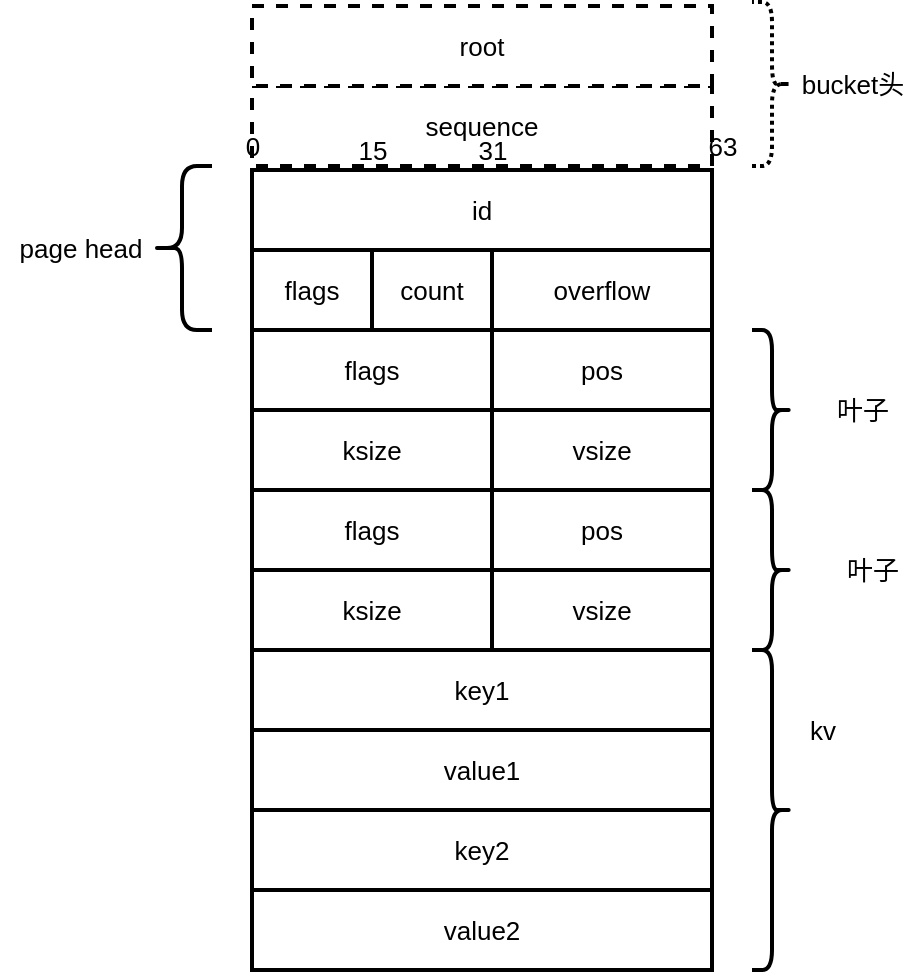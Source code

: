 <mxfile version="13.3.5" type="device" pages="2"><diagram id="wv5Kjn7i7Mspoux5bVUh" name="叶子节点"><mxGraphModel dx="768" dy="491" grid="1" gridSize="10" guides="1" tooltips="1" connect="1" arrows="1" fold="1" page="1" pageScale="1" pageWidth="3300" pageHeight="4681" math="0" shadow="0"><root><mxCell id="0"/><mxCell id="1" parent="0"/><mxCell id="SA_xZcu5x2V8xmhgN_dF-5" value="" style="edgeStyle=orthogonalEdgeStyle;rounded=0;orthogonalLoop=1;jettySize=auto;html=1;fontFamily=Helvetica;strokeWidth=2;fontSize=13;" parent="1" source="SA_xZcu5x2V8xmhgN_dF-1" target="SA_xZcu5x2V8xmhgN_dF-4" edge="1"><mxGeometry relative="1" as="geometry"/></mxCell><mxCell id="SA_xZcu5x2V8xmhgN_dF-13" value="" style="edgeStyle=orthogonalEdgeStyle;rounded=0;orthogonalLoop=1;jettySize=auto;html=1;strokeWidth=2;fontFamily=Helvetica;fontSize=13;" parent="1" source="SA_xZcu5x2V8xmhgN_dF-1" target="SA_xZcu5x2V8xmhgN_dF-12" edge="1"><mxGeometry relative="1" as="geometry"/></mxCell><mxCell id="SA_xZcu5x2V8xmhgN_dF-1" value="flags" style="rounded=0;whiteSpace=wrap;html=1;fontFamily=Helvetica;strokeWidth=2;fontSize=13;" parent="1" vertex="1"><mxGeometry x="160" y="130" width="60" height="40" as="geometry"/></mxCell><mxCell id="SA_xZcu5x2V8xmhgN_dF-17" value="" style="edgeStyle=orthogonalEdgeStyle;rounded=0;orthogonalLoop=1;jettySize=auto;html=1;strokeWidth=2;fontFamily=Helvetica;fontSize=13;" parent="1" source="SA_xZcu5x2V8xmhgN_dF-12" target="SA_xZcu5x2V8xmhgN_dF-16" edge="1"><mxGeometry relative="1" as="geometry"/></mxCell><mxCell id="SA_xZcu5x2V8xmhgN_dF-12" value="flags" style="rounded=0;whiteSpace=wrap;html=1;fontFamily=Helvetica;strokeWidth=2;fontSize=13;" parent="1" vertex="1"><mxGeometry x="160" y="170" width="120" height="40" as="geometry"/></mxCell><mxCell id="SA_xZcu5x2V8xmhgN_dF-16" value="ksize" style="rounded=0;whiteSpace=wrap;html=1;fontFamily=Helvetica;strokeWidth=2;fontSize=13;" parent="1" vertex="1"><mxGeometry x="160" y="210" width="120" height="40" as="geometry"/></mxCell><mxCell id="SA_xZcu5x2V8xmhgN_dF-19" value="" style="edgeStyle=orthogonalEdgeStyle;rounded=0;orthogonalLoop=1;jettySize=auto;html=1;strokeWidth=2;fontFamily=Helvetica;fontSize=13;" parent="1" source="SA_xZcu5x2V8xmhgN_dF-14" target="SA_xZcu5x2V8xmhgN_dF-18" edge="1"><mxGeometry relative="1" as="geometry"/></mxCell><mxCell id="SA_xZcu5x2V8xmhgN_dF-14" value="pos" style="rounded=0;whiteSpace=wrap;html=1;fontFamily=Helvetica;strokeWidth=2;fontSize=13;" parent="1" vertex="1"><mxGeometry x="280" y="170" width="110" height="40" as="geometry"/></mxCell><mxCell id="SA_xZcu5x2V8xmhgN_dF-18" value="vsize" style="rounded=0;whiteSpace=wrap;html=1;fontFamily=Helvetica;strokeWidth=2;fontSize=13;" parent="1" vertex="1"><mxGeometry x="280" y="210" width="110" height="40" as="geometry"/></mxCell><mxCell id="SA_xZcu5x2V8xmhgN_dF-4" value="id" style="rounded=0;whiteSpace=wrap;html=1;fontFamily=Helvetica;strokeWidth=2;fontSize=13;" parent="1" vertex="1"><mxGeometry x="160" y="90" width="230" height="40" as="geometry"/></mxCell><mxCell id="SA_xZcu5x2V8xmhgN_dF-48" value="sequence" style="rounded=0;whiteSpace=wrap;html=1;fontFamily=Helvetica;strokeWidth=2;fontSize=13;dashed=1;" parent="1" vertex="1"><mxGeometry x="160" y="48" width="230" height="40" as="geometry"/></mxCell><mxCell id="SA_xZcu5x2V8xmhgN_dF-50" value="root" style="rounded=0;whiteSpace=wrap;html=1;fontFamily=Helvetica;strokeWidth=2;fontSize=13;dashed=1;" parent="1" vertex="1"><mxGeometry x="160" y="8" width="230" height="40" as="geometry"/></mxCell><mxCell id="SA_xZcu5x2V8xmhgN_dF-2" value="count" style="rounded=0;whiteSpace=wrap;html=1;fontFamily=Helvetica;strokeWidth=2;fontSize=13;" parent="1" vertex="1"><mxGeometry x="220" y="130" width="60" height="40" as="geometry"/></mxCell><mxCell id="SA_xZcu5x2V8xmhgN_dF-6" value="overflow" style="rounded=0;whiteSpace=wrap;html=1;fontFamily=Helvetica;strokeWidth=2;fontSize=13;" parent="1" vertex="1"><mxGeometry x="280" y="130" width="110" height="40" as="geometry"/></mxCell><mxCell id="SA_xZcu5x2V8xmhgN_dF-8" value="0" style="text;html=1;align=center;verticalAlign=middle;resizable=0;points=[];autosize=1;fontSize=13;fontFamily=Helvetica;" parent="1" vertex="1"><mxGeometry x="150" y="68" width="20" height="20" as="geometry"/></mxCell><mxCell id="SA_xZcu5x2V8xmhgN_dF-9" value="63" style="text;html=1;align=center;verticalAlign=middle;resizable=0;points=[];autosize=1;fontSize=13;fontFamily=Helvetica;" parent="1" vertex="1"><mxGeometry x="380" y="68" width="30" height="20" as="geometry"/></mxCell><mxCell id="SA_xZcu5x2V8xmhgN_dF-10" value="15" style="text;html=1;align=center;verticalAlign=middle;resizable=0;points=[];autosize=1;fontSize=13;fontFamily=Helvetica;" parent="1" vertex="1"><mxGeometry x="205" y="70" width="30" height="20" as="geometry"/></mxCell><mxCell id="SA_xZcu5x2V8xmhgN_dF-11" value="31" style="text;html=1;align=center;verticalAlign=middle;resizable=0;points=[];autosize=1;fontSize=13;fontFamily=Helvetica;" parent="1" vertex="1"><mxGeometry x="265" y="70" width="30" height="20" as="geometry"/></mxCell><mxCell id="SA_xZcu5x2V8xmhgN_dF-21" value="" style="edgeStyle=orthogonalEdgeStyle;rounded=0;orthogonalLoop=1;jettySize=auto;html=1;strokeWidth=2;fontFamily=Helvetica;fontSize=13;" parent="1" source="SA_xZcu5x2V8xmhgN_dF-22" target="SA_xZcu5x2V8xmhgN_dF-23" edge="1"><mxGeometry relative="1" as="geometry"/></mxCell><mxCell id="SA_xZcu5x2V8xmhgN_dF-22" value="flags" style="rounded=0;whiteSpace=wrap;html=1;fontFamily=Helvetica;strokeWidth=2;fontSize=13;" parent="1" vertex="1"><mxGeometry x="160" y="250" width="120" height="40" as="geometry"/></mxCell><mxCell id="SA_xZcu5x2V8xmhgN_dF-38" value="" style="edgeStyle=orthogonalEdgeStyle;rounded=0;orthogonalLoop=1;jettySize=auto;html=1;strokeWidth=2;fontFamily=Helvetica;fontSize=13;" parent="1" source="SA_xZcu5x2V8xmhgN_dF-23" target="SA_xZcu5x2V8xmhgN_dF-37" edge="1"><mxGeometry relative="1" as="geometry"/></mxCell><mxCell id="SA_xZcu5x2V8xmhgN_dF-23" value="ksize" style="rounded=0;whiteSpace=wrap;html=1;fontFamily=Helvetica;strokeWidth=2;fontSize=13;" parent="1" vertex="1"><mxGeometry x="160" y="290" width="120" height="40" as="geometry"/></mxCell><mxCell id="SA_xZcu5x2V8xmhgN_dF-40" value="" style="edgeStyle=orthogonalEdgeStyle;rounded=0;orthogonalLoop=1;jettySize=auto;html=1;strokeWidth=2;fontFamily=Helvetica;fontSize=13;" parent="1" source="SA_xZcu5x2V8xmhgN_dF-37" target="SA_xZcu5x2V8xmhgN_dF-39" edge="1"><mxGeometry relative="1" as="geometry"/></mxCell><mxCell id="SA_xZcu5x2V8xmhgN_dF-37" value="key1" style="rounded=0;whiteSpace=wrap;html=1;fontFamily=Helvetica;strokeWidth=2;fontSize=13;" parent="1" vertex="1"><mxGeometry x="160" y="330" width="230" height="40" as="geometry"/></mxCell><mxCell id="SA_xZcu5x2V8xmhgN_dF-42" value="" style="edgeStyle=orthogonalEdgeStyle;rounded=0;orthogonalLoop=1;jettySize=auto;html=1;strokeWidth=2;fontFamily=Helvetica;fontSize=13;" parent="1" source="SA_xZcu5x2V8xmhgN_dF-39" target="SA_xZcu5x2V8xmhgN_dF-41" edge="1"><mxGeometry relative="1" as="geometry"/></mxCell><mxCell id="SA_xZcu5x2V8xmhgN_dF-39" value="value1" style="rounded=0;whiteSpace=wrap;html=1;fontFamily=Helvetica;strokeWidth=2;fontSize=13;" parent="1" vertex="1"><mxGeometry x="160" y="370" width="230" height="40" as="geometry"/></mxCell><mxCell id="SA_xZcu5x2V8xmhgN_dF-44" value="" style="edgeStyle=orthogonalEdgeStyle;rounded=0;orthogonalLoop=1;jettySize=auto;html=1;strokeWidth=2;fontFamily=Helvetica;fontSize=13;" parent="1" source="SA_xZcu5x2V8xmhgN_dF-41" target="SA_xZcu5x2V8xmhgN_dF-43" edge="1"><mxGeometry relative="1" as="geometry"/></mxCell><mxCell id="SA_xZcu5x2V8xmhgN_dF-41" value="key2" style="rounded=0;whiteSpace=wrap;html=1;fontFamily=Helvetica;strokeWidth=2;fontSize=13;" parent="1" vertex="1"><mxGeometry x="160" y="410" width="230" height="40" as="geometry"/></mxCell><mxCell id="SA_xZcu5x2V8xmhgN_dF-43" value="value2" style="rounded=0;whiteSpace=wrap;html=1;fontFamily=Helvetica;strokeWidth=2;fontSize=13;" parent="1" vertex="1"><mxGeometry x="160" y="450" width="230" height="40" as="geometry"/></mxCell><mxCell id="SA_xZcu5x2V8xmhgN_dF-24" value="" style="edgeStyle=orthogonalEdgeStyle;rounded=0;orthogonalLoop=1;jettySize=auto;html=1;strokeWidth=2;fontFamily=Helvetica;fontSize=13;" parent="1" source="SA_xZcu5x2V8xmhgN_dF-25" target="SA_xZcu5x2V8xmhgN_dF-26" edge="1"><mxGeometry relative="1" as="geometry"/></mxCell><mxCell id="SA_xZcu5x2V8xmhgN_dF-25" value="pos" style="rounded=0;whiteSpace=wrap;html=1;fontFamily=Helvetica;strokeWidth=2;fontSize=13;" parent="1" vertex="1"><mxGeometry x="280" y="250" width="110" height="40" as="geometry"/></mxCell><mxCell id="SA_xZcu5x2V8xmhgN_dF-26" value="vsize" style="rounded=0;whiteSpace=wrap;html=1;fontFamily=Helvetica;strokeWidth=2;fontSize=13;" parent="1" vertex="1"><mxGeometry x="280" y="290" width="110" height="40" as="geometry"/></mxCell><mxCell id="SA_xZcu5x2V8xmhgN_dF-27" value="" style="shape=curlyBracket;whiteSpace=wrap;html=1;rounded=1;strokeWidth=2;fontFamily=Helvetica;fontSize=13;" parent="1" vertex="1"><mxGeometry x="110" y="88" width="30" height="82" as="geometry"/></mxCell><mxCell id="SA_xZcu5x2V8xmhgN_dF-30" value="page head" style="text;html=1;align=center;verticalAlign=middle;resizable=0;points=[];autosize=1;fontSize=13;fontFamily=Helvetica;" parent="1" vertex="1"><mxGeometry x="34" y="119" width="80" height="20" as="geometry"/></mxCell><mxCell id="SA_xZcu5x2V8xmhgN_dF-31" value="" style="shape=curlyBracket;whiteSpace=wrap;html=1;rounded=1;strokeWidth=2;fontFamily=Helvetica;fontSize=13;rotation=-180;" parent="1" vertex="1"><mxGeometry x="410" y="170" width="20" height="80" as="geometry"/></mxCell><mxCell id="SA_xZcu5x2V8xmhgN_dF-32" value="叶子" style="text;html=1;align=center;verticalAlign=middle;resizable=0;points=[];autosize=1;fontSize=13;fontFamily=Helvetica;" parent="1" vertex="1"><mxGeometry x="445" y="200" width="40" height="20" as="geometry"/></mxCell><mxCell id="SA_xZcu5x2V8xmhgN_dF-35" value="" style="shape=curlyBracket;whiteSpace=wrap;html=1;rounded=1;strokeWidth=2;fontFamily=Helvetica;fontSize=13;rotation=-180;" parent="1" vertex="1"><mxGeometry x="410" y="250" width="20" height="80" as="geometry"/></mxCell><mxCell id="SA_xZcu5x2V8xmhgN_dF-36" value="叶子" style="text;html=1;align=center;verticalAlign=middle;resizable=0;points=[];autosize=1;fontSize=13;fontFamily=Helvetica;" parent="1" vertex="1"><mxGeometry x="450" y="280" width="40" height="20" as="geometry"/></mxCell><mxCell id="SA_xZcu5x2V8xmhgN_dF-45" value="" style="shape=curlyBracket;whiteSpace=wrap;html=1;rounded=1;strokeWidth=2;fontFamily=Helvetica;fontSize=13;direction=west;" parent="1" vertex="1"><mxGeometry x="410" y="330" width="20" height="160" as="geometry"/></mxCell><mxCell id="SA_xZcu5x2V8xmhgN_dF-47" value="kv" style="text;html=1;align=center;verticalAlign=middle;resizable=0;points=[];autosize=1;fontSize=13;fontFamily=Helvetica;" parent="1" vertex="1"><mxGeometry x="430" y="360" width="30" height="20" as="geometry"/></mxCell><mxCell id="SA_xZcu5x2V8xmhgN_dF-52" value="" style="shape=curlyBracket;whiteSpace=wrap;html=1;rounded=1;strokeWidth=2;fontFamily=Helvetica;fontSize=13;direction=west;dashed=1;dashPattern=1 1;" parent="1" vertex="1"><mxGeometry x="410" y="6" width="20" height="82" as="geometry"/></mxCell><mxCell id="SA_xZcu5x2V8xmhgN_dF-54" value="bucket头" style="text;html=1;align=center;verticalAlign=middle;resizable=0;points=[];autosize=1;fontSize=13;fontFamily=Helvetica;" parent="1" vertex="1"><mxGeometry x="425" y="37" width="70" height="20" as="geometry"/></mxCell></root></mxGraphModel></diagram><diagram id="Uj2a5ClhNYOc-SdDOlUW" name="分支节点"><mxGraphModel dx="768" dy="491" grid="1" gridSize="10" guides="1" tooltips="1" connect="1" arrows="1" fold="1" page="1" pageScale="1" pageWidth="3300" pageHeight="4681" math="0" shadow="0"><root><mxCell id="KYBcbVbwjYKkLnSjbNDT-0"/><mxCell id="KYBcbVbwjYKkLnSjbNDT-1" parent="KYBcbVbwjYKkLnSjbNDT-0"/><mxCell id="vt8Qrv7ud4bAeGpqmSMD-0" value="" style="edgeStyle=orthogonalEdgeStyle;rounded=0;orthogonalLoop=1;jettySize=auto;html=1;fontFamily=Helvetica;strokeWidth=2;fontSize=13;" edge="1" parent="KYBcbVbwjYKkLnSjbNDT-1" source="vt8Qrv7ud4bAeGpqmSMD-2" target="vt8Qrv7ud4bAeGpqmSMD-9"><mxGeometry relative="1" as="geometry"/></mxCell><mxCell id="vt8Qrv7ud4bAeGpqmSMD-1" value="" style="edgeStyle=orthogonalEdgeStyle;rounded=0;orthogonalLoop=1;jettySize=auto;html=1;strokeWidth=2;fontFamily=Helvetica;fontSize=13;" edge="1" parent="KYBcbVbwjYKkLnSjbNDT-1" source="vt8Qrv7ud4bAeGpqmSMD-2" target="vt8Qrv7ud4bAeGpqmSMD-4"><mxGeometry relative="1" as="geometry"/></mxCell><mxCell id="vt8Qrv7ud4bAeGpqmSMD-2" value="flags" style="rounded=0;whiteSpace=wrap;html=1;fontFamily=Helvetica;strokeWidth=2;fontSize=13;" vertex="1" parent="KYBcbVbwjYKkLnSjbNDT-1"><mxGeometry x="160" y="130" width="60" height="40" as="geometry"/></mxCell><mxCell id="vt8Qrv7ud4bAeGpqmSMD-3" value="" style="edgeStyle=orthogonalEdgeStyle;rounded=0;orthogonalLoop=1;jettySize=auto;html=1;strokeWidth=2;fontFamily=Helvetica;fontSize=13;" edge="1" parent="KYBcbVbwjYKkLnSjbNDT-1" source="vt8Qrv7ud4bAeGpqmSMD-4" target="vt8Qrv7ud4bAeGpqmSMD-5"><mxGeometry relative="1" as="geometry"/></mxCell><mxCell id="vt8Qrv7ud4bAeGpqmSMD-4" value="pos" style="rounded=0;whiteSpace=wrap;html=1;fontFamily=Helvetica;strokeWidth=2;fontSize=13;" vertex="1" parent="KYBcbVbwjYKkLnSjbNDT-1"><mxGeometry x="160" y="170" width="120" height="40" as="geometry"/></mxCell><mxCell id="vt8Qrv7ud4bAeGpqmSMD-5" value="pgid" style="rounded=0;whiteSpace=wrap;html=1;fontFamily=Helvetica;strokeWidth=2;fontSize=13;" vertex="1" parent="KYBcbVbwjYKkLnSjbNDT-1"><mxGeometry x="160" y="210" width="230" height="40" as="geometry"/></mxCell><mxCell id="vt8Qrv7ud4bAeGpqmSMD-7" value="ksize" style="rounded=0;whiteSpace=wrap;html=1;fontFamily=Helvetica;strokeWidth=2;fontSize=13;" vertex="1" parent="KYBcbVbwjYKkLnSjbNDT-1"><mxGeometry x="280" y="170" width="110" height="40" as="geometry"/></mxCell><mxCell id="vt8Qrv7ud4bAeGpqmSMD-9" value="id" style="rounded=0;whiteSpace=wrap;html=1;fontFamily=Helvetica;strokeWidth=2;fontSize=13;" vertex="1" parent="KYBcbVbwjYKkLnSjbNDT-1"><mxGeometry x="160" y="90" width="230" height="40" as="geometry"/></mxCell><mxCell id="vt8Qrv7ud4bAeGpqmSMD-10" value="sequence" style="rounded=0;whiteSpace=wrap;html=1;fontFamily=Helvetica;strokeWidth=2;fontSize=13;dashed=1;" vertex="1" parent="KYBcbVbwjYKkLnSjbNDT-1"><mxGeometry x="160" y="48" width="230" height="40" as="geometry"/></mxCell><mxCell id="vt8Qrv7ud4bAeGpqmSMD-11" value="root" style="rounded=0;whiteSpace=wrap;html=1;fontFamily=Helvetica;strokeWidth=2;fontSize=13;dashed=1;" vertex="1" parent="KYBcbVbwjYKkLnSjbNDT-1"><mxGeometry x="160" y="8" width="230" height="40" as="geometry"/></mxCell><mxCell id="vt8Qrv7ud4bAeGpqmSMD-12" value="count" style="rounded=0;whiteSpace=wrap;html=1;fontFamily=Helvetica;strokeWidth=2;fontSize=13;" vertex="1" parent="KYBcbVbwjYKkLnSjbNDT-1"><mxGeometry x="220" y="130" width="60" height="40" as="geometry"/></mxCell><mxCell id="vt8Qrv7ud4bAeGpqmSMD-13" value="overflow" style="rounded=0;whiteSpace=wrap;html=1;fontFamily=Helvetica;strokeWidth=2;fontSize=13;" vertex="1" parent="KYBcbVbwjYKkLnSjbNDT-1"><mxGeometry x="280" y="130" width="110" height="40" as="geometry"/></mxCell><mxCell id="vt8Qrv7ud4bAeGpqmSMD-14" value="0" style="text;html=1;align=center;verticalAlign=middle;resizable=0;points=[];autosize=1;fontSize=13;fontFamily=Helvetica;" vertex="1" parent="KYBcbVbwjYKkLnSjbNDT-1"><mxGeometry x="150" y="68" width="20" height="20" as="geometry"/></mxCell><mxCell id="vt8Qrv7ud4bAeGpqmSMD-15" value="63" style="text;html=1;align=center;verticalAlign=middle;resizable=0;points=[];autosize=1;fontSize=13;fontFamily=Helvetica;" vertex="1" parent="KYBcbVbwjYKkLnSjbNDT-1"><mxGeometry x="380" y="68" width="30" height="20" as="geometry"/></mxCell><mxCell id="vt8Qrv7ud4bAeGpqmSMD-16" value="15" style="text;html=1;align=center;verticalAlign=middle;resizable=0;points=[];autosize=1;fontSize=13;fontFamily=Helvetica;" vertex="1" parent="KYBcbVbwjYKkLnSjbNDT-1"><mxGeometry x="205" y="70" width="30" height="20" as="geometry"/></mxCell><mxCell id="vt8Qrv7ud4bAeGpqmSMD-17" value="31" style="text;html=1;align=center;verticalAlign=middle;resizable=0;points=[];autosize=1;fontSize=13;fontFamily=Helvetica;" vertex="1" parent="KYBcbVbwjYKkLnSjbNDT-1"><mxGeometry x="265" y="70" width="30" height="20" as="geometry"/></mxCell><mxCell id="vt8Qrv7ud4bAeGpqmSMD-18" value="" style="edgeStyle=orthogonalEdgeStyle;rounded=0;orthogonalLoop=1;jettySize=auto;html=1;strokeWidth=2;fontFamily=Helvetica;fontSize=13;" edge="1" parent="KYBcbVbwjYKkLnSjbNDT-1"><mxGeometry relative="1" as="geometry"><mxPoint x="220" y="290" as="sourcePoint"/><mxPoint x="220" y="290" as="targetPoint"/></mxGeometry></mxCell><mxCell id="vt8Qrv7ud4bAeGpqmSMD-22" value="" style="edgeStyle=orthogonalEdgeStyle;rounded=0;orthogonalLoop=1;jettySize=auto;html=1;strokeWidth=2;fontFamily=Helvetica;fontSize=13;" edge="1" parent="KYBcbVbwjYKkLnSjbNDT-1" target="vt8Qrv7ud4bAeGpqmSMD-25"><mxGeometry relative="1" as="geometry"><mxPoint x="275" y="370" as="sourcePoint"/></mxGeometry></mxCell><mxCell id="vt8Qrv7ud4bAeGpqmSMD-24" value="" style="edgeStyle=orthogonalEdgeStyle;rounded=0;orthogonalLoop=1;jettySize=auto;html=1;strokeWidth=2;fontFamily=Helvetica;fontSize=13;" edge="1" parent="KYBcbVbwjYKkLnSjbNDT-1" target="vt8Qrv7ud4bAeGpqmSMD-27"><mxGeometry relative="1" as="geometry"><mxPoint x="275" y="410" as="sourcePoint"/></mxGeometry></mxCell><mxCell id="vt8Qrv7ud4bAeGpqmSMD-26" value="" style="edgeStyle=orthogonalEdgeStyle;rounded=0;orthogonalLoop=1;jettySize=auto;html=1;strokeWidth=2;fontFamily=Helvetica;fontSize=13;" edge="1" parent="KYBcbVbwjYKkLnSjbNDT-1" target="vt8Qrv7ud4bAeGpqmSMD-28"><mxGeometry relative="1" as="geometry"><mxPoint x="275" y="450" as="sourcePoint"/></mxGeometry></mxCell><mxCell id="vt8Qrv7ud4bAeGpqmSMD-29" value="" style="edgeStyle=orthogonalEdgeStyle;rounded=0;orthogonalLoop=1;jettySize=auto;html=1;strokeWidth=2;fontFamily=Helvetica;fontSize=13;" edge="1" parent="KYBcbVbwjYKkLnSjbNDT-1"><mxGeometry relative="1" as="geometry"><mxPoint x="335" y="290" as="sourcePoint"/><mxPoint x="335" y="290" as="targetPoint"/></mxGeometry></mxCell><mxCell id="vt8Qrv7ud4bAeGpqmSMD-32" value="" style="shape=curlyBracket;whiteSpace=wrap;html=1;rounded=1;strokeWidth=2;fontFamily=Helvetica;fontSize=13;" vertex="1" parent="KYBcbVbwjYKkLnSjbNDT-1"><mxGeometry x="110" y="88" width="30" height="82" as="geometry"/></mxCell><mxCell id="vt8Qrv7ud4bAeGpqmSMD-33" value="page head" style="text;html=1;align=center;verticalAlign=middle;resizable=0;points=[];autosize=1;fontSize=13;fontFamily=Helvetica;" vertex="1" parent="KYBcbVbwjYKkLnSjbNDT-1"><mxGeometry x="34" y="119" width="80" height="20" as="geometry"/></mxCell><mxCell id="vt8Qrv7ud4bAeGpqmSMD-34" value="" style="shape=curlyBracket;whiteSpace=wrap;html=1;rounded=1;strokeWidth=2;fontFamily=Helvetica;fontSize=13;rotation=-180;" vertex="1" parent="KYBcbVbwjYKkLnSjbNDT-1"><mxGeometry x="410" y="170" width="20" height="80" as="geometry"/></mxCell><mxCell id="vt8Qrv7ud4bAeGpqmSMD-35" value="分支元素" style="text;html=1;align=center;verticalAlign=middle;resizable=0;points=[];autosize=1;fontSize=13;fontFamily=Helvetica;" vertex="1" parent="KYBcbVbwjYKkLnSjbNDT-1"><mxGeometry x="430" y="200" width="70" height="20" as="geometry"/></mxCell><mxCell id="vt8Qrv7ud4bAeGpqmSMD-40" value="" style="shape=curlyBracket;whiteSpace=wrap;html=1;rounded=1;strokeWidth=2;fontFamily=Helvetica;fontSize=13;direction=west;dashed=1;dashPattern=1 1;" vertex="1" parent="KYBcbVbwjYKkLnSjbNDT-1"><mxGeometry x="410" y="6" width="20" height="82" as="geometry"/></mxCell><mxCell id="vt8Qrv7ud4bAeGpqmSMD-41" value="bucket头" style="text;html=1;align=center;verticalAlign=middle;resizable=0;points=[];autosize=1;fontSize=13;fontFamily=Helvetica;" vertex="1" parent="KYBcbVbwjYKkLnSjbNDT-1"><mxGeometry x="425" y="37" width="70" height="20" as="geometry"/></mxCell><mxCell id="SSfdc-LarDEqnz2HCv55-2" value="" style="edgeStyle=orthogonalEdgeStyle;rounded=0;orthogonalLoop=1;jettySize=auto;html=1;strokeWidth=2;fontFamily=Helvetica;fontSize=13;" edge="1" source="SSfdc-LarDEqnz2HCv55-3" target="SSfdc-LarDEqnz2HCv55-4" parent="KYBcbVbwjYKkLnSjbNDT-1"><mxGeometry relative="1" as="geometry"/></mxCell><mxCell id="SSfdc-LarDEqnz2HCv55-3" value="pos" style="rounded=0;whiteSpace=wrap;html=1;fontFamily=Helvetica;strokeWidth=2;fontSize=13;" vertex="1" parent="KYBcbVbwjYKkLnSjbNDT-1"><mxGeometry x="160" y="250" width="120" height="40" as="geometry"/></mxCell><mxCell id="ogpUqou7jVsARq_JmOup-1" value="" style="edgeStyle=orthogonalEdgeStyle;rounded=0;orthogonalLoop=1;jettySize=auto;html=1;" edge="1" parent="KYBcbVbwjYKkLnSjbNDT-1" source="SSfdc-LarDEqnz2HCv55-4" target="ogpUqou7jVsARq_JmOup-0"><mxGeometry relative="1" as="geometry"/></mxCell><mxCell id="SSfdc-LarDEqnz2HCv55-4" value="pgid" style="rounded=0;whiteSpace=wrap;html=1;fontFamily=Helvetica;strokeWidth=2;fontSize=13;" vertex="1" parent="KYBcbVbwjYKkLnSjbNDT-1"><mxGeometry x="160" y="290" width="230" height="40" as="geometry"/></mxCell><mxCell id="ogpUqou7jVsARq_JmOup-3" value="" style="edgeStyle=orthogonalEdgeStyle;rounded=0;orthogonalLoop=1;jettySize=auto;html=1;" edge="1" parent="KYBcbVbwjYKkLnSjbNDT-1" source="ogpUqou7jVsARq_JmOup-0" target="ogpUqou7jVsARq_JmOup-2"><mxGeometry relative="1" as="geometry"/></mxCell><mxCell id="ogpUqou7jVsARq_JmOup-0" value="key1" style="rounded=0;whiteSpace=wrap;html=1;fontFamily=Helvetica;strokeWidth=2;fontSize=13;" vertex="1" parent="KYBcbVbwjYKkLnSjbNDT-1"><mxGeometry x="160" y="330" width="230" height="40" as="geometry"/></mxCell><mxCell id="ogpUqou7jVsARq_JmOup-2" value="key2" style="rounded=0;whiteSpace=wrap;html=1;fontFamily=Helvetica;strokeWidth=2;fontSize=13;" vertex="1" parent="KYBcbVbwjYKkLnSjbNDT-1"><mxGeometry x="160" y="370" width="230" height="40" as="geometry"/></mxCell><mxCell id="SSfdc-LarDEqnz2HCv55-5" value="ksize" style="rounded=0;whiteSpace=wrap;html=1;fontFamily=Helvetica;strokeWidth=2;fontSize=13;" vertex="1" parent="KYBcbVbwjYKkLnSjbNDT-1"><mxGeometry x="280" y="250" width="110" height="40" as="geometry"/></mxCell><mxCell id="SSfdc-LarDEqnz2HCv55-6" value="" style="shape=curlyBracket;whiteSpace=wrap;html=1;rounded=1;strokeWidth=2;fontFamily=Helvetica;fontSize=13;rotation=-180;" vertex="1" parent="KYBcbVbwjYKkLnSjbNDT-1"><mxGeometry x="410" y="250" width="20" height="80" as="geometry"/></mxCell><mxCell id="SSfdc-LarDEqnz2HCv55-7" value="分支" style="text;html=1;align=center;verticalAlign=middle;resizable=0;points=[];autosize=1;fontSize=13;fontFamily=Helvetica;" vertex="1" parent="KYBcbVbwjYKkLnSjbNDT-1"><mxGeometry x="445" y="280" width="40" height="20" as="geometry"/></mxCell></root></mxGraphModel></diagram></mxfile>